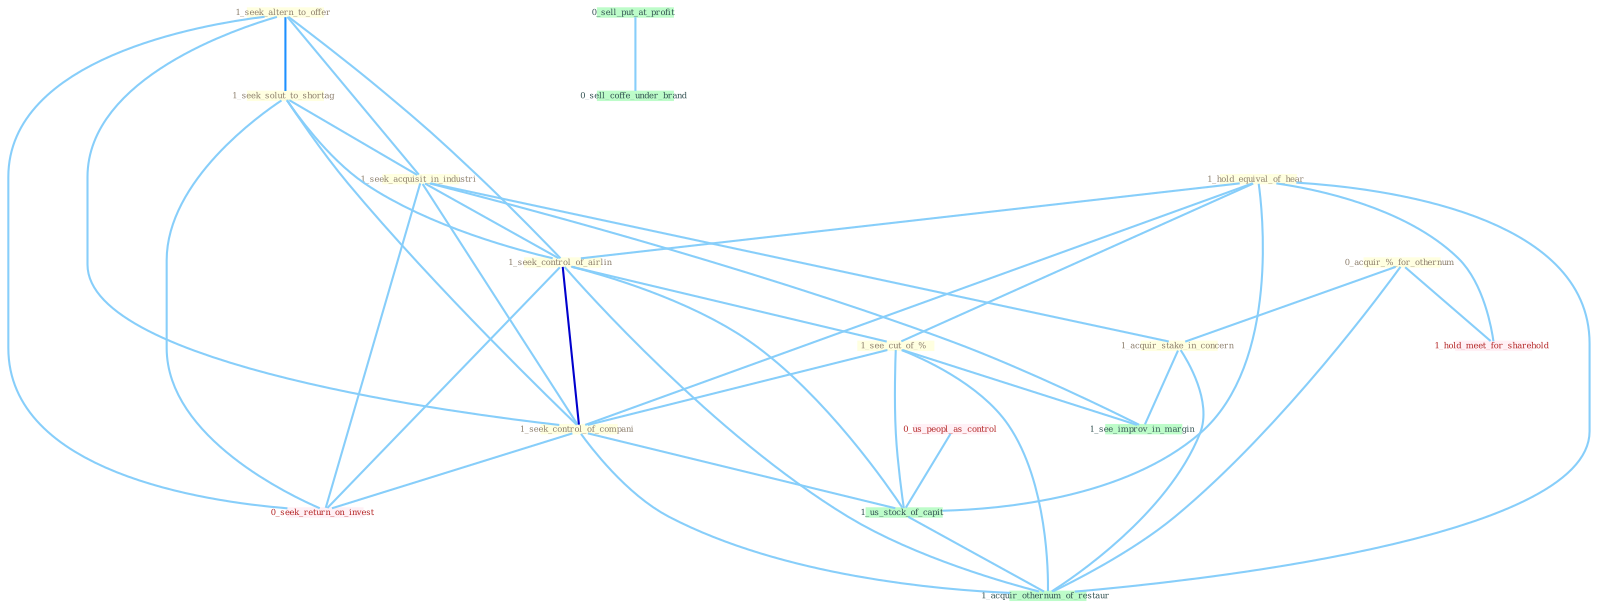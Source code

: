 Graph G{ 
    node
    [shape=polygon,style=filled,width=.5,height=.06,color="#BDFCC9",fixedsize=true,fontsize=4,
    fontcolor="#2f4f4f"];
    {node
    [color="#ffffe0", fontcolor="#8b7d6b"] "1_seek_altern_to_offer " "1_seek_solut_to_shortag " "1_seek_acquisit_in_industri " "1_hold_equival_of_hear " "0_acquir_%_for_othernum " "1_seek_control_of_airlin " "1_see_cut_of_% " "1_seek_control_of_compani " "1_acquir_stake_in_concern "}
{node [color="#fff0f5", fontcolor="#b22222"] "0_us_peopl_as_control " "0_seek_return_on_invest " "1_hold_meet_for_sharehold "}
edge [color="#B0E2FF"];

	"1_seek_altern_to_offer " -- "1_seek_solut_to_shortag " [w="2", color="#1e90ff" , len=0.8];
	"1_seek_altern_to_offer " -- "1_seek_acquisit_in_industri " [w="1", color="#87cefa" ];
	"1_seek_altern_to_offer " -- "1_seek_control_of_airlin " [w="1", color="#87cefa" ];
	"1_seek_altern_to_offer " -- "1_seek_control_of_compani " [w="1", color="#87cefa" ];
	"1_seek_altern_to_offer " -- "0_seek_return_on_invest " [w="1", color="#87cefa" ];
	"1_seek_solut_to_shortag " -- "1_seek_acquisit_in_industri " [w="1", color="#87cefa" ];
	"1_seek_solut_to_shortag " -- "1_seek_control_of_airlin " [w="1", color="#87cefa" ];
	"1_seek_solut_to_shortag " -- "1_seek_control_of_compani " [w="1", color="#87cefa" ];
	"1_seek_solut_to_shortag " -- "0_seek_return_on_invest " [w="1", color="#87cefa" ];
	"1_seek_acquisit_in_industri " -- "1_seek_control_of_airlin " [w="1", color="#87cefa" ];
	"1_seek_acquisit_in_industri " -- "1_seek_control_of_compani " [w="1", color="#87cefa" ];
	"1_seek_acquisit_in_industri " -- "1_acquir_stake_in_concern " [w="1", color="#87cefa" ];
	"1_seek_acquisit_in_industri " -- "0_seek_return_on_invest " [w="1", color="#87cefa" ];
	"1_seek_acquisit_in_industri " -- "1_see_improv_in_margin " [w="1", color="#87cefa" ];
	"1_hold_equival_of_hear " -- "1_seek_control_of_airlin " [w="1", color="#87cefa" ];
	"1_hold_equival_of_hear " -- "1_see_cut_of_% " [w="1", color="#87cefa" ];
	"1_hold_equival_of_hear " -- "1_seek_control_of_compani " [w="1", color="#87cefa" ];
	"1_hold_equival_of_hear " -- "1_us_stock_of_capit " [w="1", color="#87cefa" ];
	"1_hold_equival_of_hear " -- "1_hold_meet_for_sharehold " [w="1", color="#87cefa" ];
	"1_hold_equival_of_hear " -- "1_acquir_othernum_of_restaur " [w="1", color="#87cefa" ];
	"0_acquir_%_for_othernum " -- "1_acquir_stake_in_concern " [w="1", color="#87cefa" ];
	"0_acquir_%_for_othernum " -- "1_hold_meet_for_sharehold " [w="1", color="#87cefa" ];
	"0_acquir_%_for_othernum " -- "1_acquir_othernum_of_restaur " [w="1", color="#87cefa" ];
	"1_seek_control_of_airlin " -- "1_see_cut_of_% " [w="1", color="#87cefa" ];
	"1_seek_control_of_airlin " -- "1_seek_control_of_compani " [w="3", color="#0000cd" , len=0.6];
	"1_seek_control_of_airlin " -- "0_seek_return_on_invest " [w="1", color="#87cefa" ];
	"1_seek_control_of_airlin " -- "1_us_stock_of_capit " [w="1", color="#87cefa" ];
	"1_seek_control_of_airlin " -- "1_acquir_othernum_of_restaur " [w="1", color="#87cefa" ];
	"1_see_cut_of_% " -- "1_seek_control_of_compani " [w="1", color="#87cefa" ];
	"1_see_cut_of_% " -- "1_us_stock_of_capit " [w="1", color="#87cefa" ];
	"1_see_cut_of_% " -- "1_see_improv_in_margin " [w="1", color="#87cefa" ];
	"1_see_cut_of_% " -- "1_acquir_othernum_of_restaur " [w="1", color="#87cefa" ];
	"1_seek_control_of_compani " -- "0_seek_return_on_invest " [w="1", color="#87cefa" ];
	"1_seek_control_of_compani " -- "1_us_stock_of_capit " [w="1", color="#87cefa" ];
	"1_seek_control_of_compani " -- "1_acquir_othernum_of_restaur " [w="1", color="#87cefa" ];
	"1_acquir_stake_in_concern " -- "1_see_improv_in_margin " [w="1", color="#87cefa" ];
	"1_acquir_stake_in_concern " -- "1_acquir_othernum_of_restaur " [w="1", color="#87cefa" ];
	"0_us_peopl_as_control " -- "1_us_stock_of_capit " [w="1", color="#87cefa" ];
	"0_sell_put_at_profit " -- "0_sell_coffe_under_brand " [w="1", color="#87cefa" ];
	"1_us_stock_of_capit " -- "1_acquir_othernum_of_restaur " [w="1", color="#87cefa" ];
}